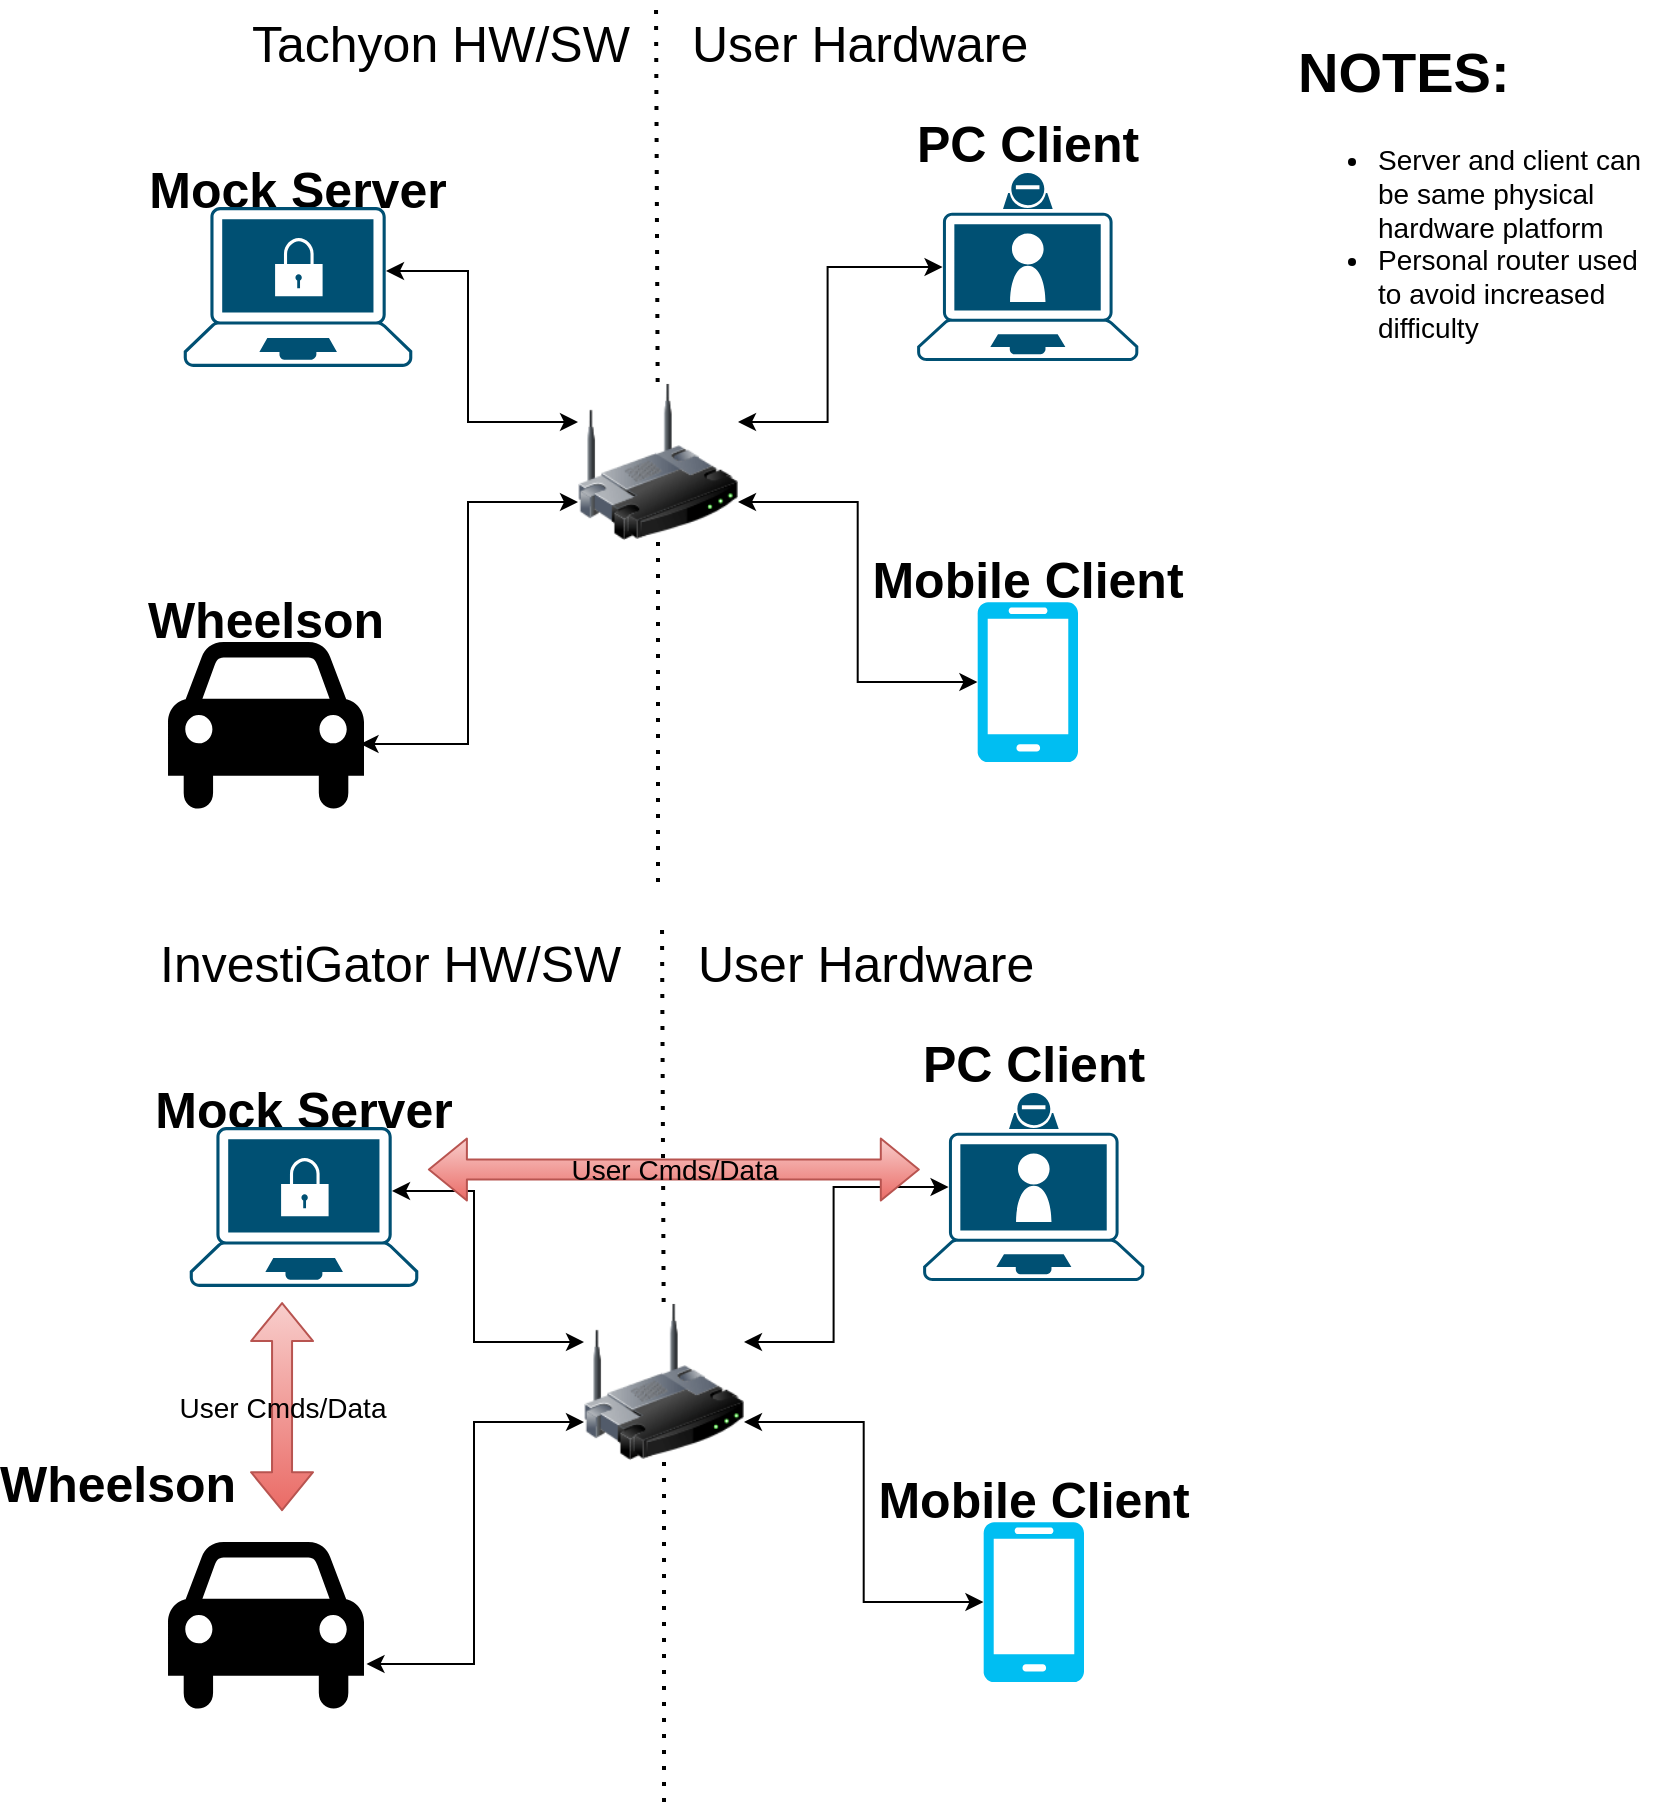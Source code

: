 <mxfile version="15.1.3" type="device"><diagram id="m2bGtiPubnucnCp2oAL6" name="Page-1"><mxGraphModel dx="905" dy="672" grid="0" gridSize="10" guides="1" tooltips="1" connect="1" arrows="1" fold="1" page="1" pageScale="1" pageWidth="850" pageHeight="1100" math="0" shadow="0"><root><mxCell id="0"/><mxCell id="1" parent="0"/><mxCell id="uIukkUVN-zmsd6w1EoRg-24" value="" style="image;html=1;image=img/lib/clip_art/networking/Wireless_Router_128x128.png;fontSize=25;align=center;" parent="1" vertex="1"><mxGeometry x="385" y="350" width="80" height="80" as="geometry"/></mxCell><mxCell id="uIukkUVN-zmsd6w1EoRg-3" value="Mock Server" style="text;html=1;strokeColor=none;fillColor=none;align=center;verticalAlign=middle;whiteSpace=wrap;rounded=0;fontSize=25;fontStyle=1" parent="1" vertex="1"><mxGeometry x="160" y="242.5" width="170" height="20" as="geometry"/></mxCell><mxCell id="uIukkUVN-zmsd6w1EoRg-26" style="edgeStyle=orthogonalEdgeStyle;rounded=0;orthogonalLoop=1;jettySize=auto;html=1;exitX=0.115;exitY=0.5;exitDx=0;exitDy=0;exitPerimeter=0;entryX=1;entryY=0.25;entryDx=0;entryDy=0;fontSize=25;startArrow=classic;startFill=1;" parent="1" source="uIukkUVN-zmsd6w1EoRg-9" target="uIukkUVN-zmsd6w1EoRg-24" edge="1"><mxGeometry relative="1" as="geometry"/></mxCell><mxCell id="uIukkUVN-zmsd6w1EoRg-9" value="" style="points=[[0.13,0.225,0],[0.5,0,0],[0.87,0.225,0],[0.885,0.5,0],[0.985,0.99,0],[0.5,1,0],[0.015,0.99,0],[0.115,0.5,0]];verticalLabelPosition=bottom;html=1;verticalAlign=top;aspect=fixed;align=center;pointerEvents=1;shape=mxgraph.cisco19.laptop_video_client;fillColor=#005073;strokeColor=none;fontSize=25;" parent="1" vertex="1"><mxGeometry x="554.56" y="245.5" width="110.59" height="94" as="geometry"/></mxCell><mxCell id="uIukkUVN-zmsd6w1EoRg-10" value="" style="points=[[0.13,0.02,0],[0.5,0,0],[0.87,0.02,0],[0.885,0.4,0],[0.985,0.985,0],[0.5,1,0],[0.015,0.985,0],[0.115,0.4,0]];verticalLabelPosition=bottom;html=1;verticalAlign=top;aspect=fixed;align=center;pointerEvents=1;shape=mxgraph.cisco19.secure_endpoints;fillColor=#005073;strokeColor=none;fontSize=25;" parent="1" vertex="1"><mxGeometry x="187.86" y="262.5" width="114.29" height="80" as="geometry"/></mxCell><mxCell id="uIukkUVN-zmsd6w1EoRg-27" style="edgeStyle=orthogonalEdgeStyle;rounded=0;orthogonalLoop=1;jettySize=auto;html=1;exitX=0;exitY=0.5;exitDx=0;exitDy=0;exitPerimeter=0;entryX=1;entryY=0.75;entryDx=0;entryDy=0;fontSize=25;startArrow=classic;startFill=1;" parent="1" source="uIukkUVN-zmsd6w1EoRg-16" target="uIukkUVN-zmsd6w1EoRg-24" edge="1"><mxGeometry relative="1" as="geometry"/></mxCell><mxCell id="uIukkUVN-zmsd6w1EoRg-16" value="" style="verticalLabelPosition=bottom;html=1;verticalAlign=top;align=center;strokeColor=none;fillColor=#00BEF2;shape=mxgraph.azure.mobile;pointerEvents=1;fontSize=25;direction=east;" parent="1" vertex="1"><mxGeometry x="584.71" y="460" width="50.29" height="80" as="geometry"/></mxCell><mxCell id="uIukkUVN-zmsd6w1EoRg-19" value="Mobile Client" style="text;html=1;strokeColor=none;fillColor=none;align=center;verticalAlign=middle;whiteSpace=wrap;rounded=0;fontSize=25;fontStyle=1" parent="1" vertex="1"><mxGeometry x="524.71" y="437.5" width="170" height="20" as="geometry"/></mxCell><mxCell id="uIukkUVN-zmsd6w1EoRg-20" value="PC Client" style="text;html=1;strokeColor=none;fillColor=none;align=center;verticalAlign=middle;whiteSpace=wrap;rounded=0;fontSize=25;fontStyle=1" parent="1" vertex="1"><mxGeometry x="524.86" y="220" width="170" height="20" as="geometry"/></mxCell><mxCell id="uIukkUVN-zmsd6w1EoRg-29" style="edgeStyle=orthogonalEdgeStyle;rounded=0;orthogonalLoop=1;jettySize=auto;html=1;entryX=0;entryY=0.75;entryDx=0;entryDy=0;fontSize=25;startArrow=classic;startFill=1;" parent="1" target="uIukkUVN-zmsd6w1EoRg-24" edge="1"><mxGeometry relative="1" as="geometry"><mxPoint x="276.25" y="531" as="sourcePoint"/><Array as="points"><mxPoint x="330" y="531"/><mxPoint x="330" y="410"/></Array></mxGeometry></mxCell><mxCell id="uIukkUVN-zmsd6w1EoRg-22" value="Wheelson" style="text;html=1;strokeColor=none;fillColor=none;align=center;verticalAlign=middle;whiteSpace=wrap;rounded=0;fontSize=25;fontStyle=1" parent="1" vertex="1"><mxGeometry x="144" y="457.5" width="170" height="20" as="geometry"/></mxCell><mxCell id="uIukkUVN-zmsd6w1EoRg-23" value="" style="endArrow=none;dashed=1;html=1;dashPattern=1 3;strokeWidth=2;fontSize=25;startArrow=none;" parent="1" source="uIukkUVN-zmsd6w1EoRg-24" edge="1"><mxGeometry width="50" height="50" relative="1" as="geometry"><mxPoint x="424" y="650" as="sourcePoint"/><mxPoint x="424" y="160" as="targetPoint"/></mxGeometry></mxCell><mxCell id="uIukkUVN-zmsd6w1EoRg-30" style="edgeStyle=orthogonalEdgeStyle;rounded=0;orthogonalLoop=1;jettySize=auto;html=1;exitX=0;exitY=0.25;exitDx=0;exitDy=0;entryX=0.885;entryY=0.4;entryDx=0;entryDy=0;entryPerimeter=0;fontSize=25;startArrow=classic;startFill=1;" parent="1" source="uIukkUVN-zmsd6w1EoRg-24" target="uIukkUVN-zmsd6w1EoRg-10" edge="1"><mxGeometry relative="1" as="geometry"><Array as="points"><mxPoint x="330" y="370"/><mxPoint x="330" y="295"/></Array></mxGeometry></mxCell><mxCell id="uIukkUVN-zmsd6w1EoRg-25" value="" style="endArrow=none;dashed=1;html=1;dashPattern=1 3;strokeWidth=2;fontSize=25;" parent="1" target="uIukkUVN-zmsd6w1EoRg-24" edge="1"><mxGeometry width="50" height="50" relative="1" as="geometry"><mxPoint x="425" y="600" as="sourcePoint"/><mxPoint x="424" y="160" as="targetPoint"/></mxGeometry></mxCell><mxCell id="uIukkUVN-zmsd6w1EoRg-31" value="User Hardware" style="text;html=1;strokeColor=none;fillColor=none;align=left;verticalAlign=middle;whiteSpace=wrap;rounded=0;fontSize=25;" parent="1" vertex="1"><mxGeometry x="440" y="170" width="190" height="20" as="geometry"/></mxCell><mxCell id="uIukkUVN-zmsd6w1EoRg-33" value="Tachyon HW/SW" style="text;html=1;strokeColor=none;fillColor=none;align=left;verticalAlign=middle;whiteSpace=wrap;rounded=0;fontSize=25;" parent="1" vertex="1"><mxGeometry x="220" y="170" width="195" height="20" as="geometry"/></mxCell><mxCell id="uIukkUVN-zmsd6w1EoRg-34" value="" style="image;html=1;image=img/lib/clip_art/networking/Wireless_Router_128x128.png;fontSize=25;align=center;" parent="1" vertex="1"><mxGeometry x="388" y="810" width="80" height="80" as="geometry"/></mxCell><mxCell id="uIukkUVN-zmsd6w1EoRg-35" value="Mock Server" style="text;html=1;strokeColor=none;fillColor=none;align=center;verticalAlign=middle;whiteSpace=wrap;rounded=0;fontSize=25;fontStyle=1" parent="1" vertex="1"><mxGeometry x="163" y="702.5" width="170" height="20" as="geometry"/></mxCell><mxCell id="uIukkUVN-zmsd6w1EoRg-36" style="edgeStyle=orthogonalEdgeStyle;rounded=0;orthogonalLoop=1;jettySize=auto;html=1;exitX=0.115;exitY=0.5;exitDx=0;exitDy=0;exitPerimeter=0;entryX=1;entryY=0.25;entryDx=0;entryDy=0;fontSize=25;startArrow=classic;startFill=1;" parent="1" source="uIukkUVN-zmsd6w1EoRg-37" target="uIukkUVN-zmsd6w1EoRg-34" edge="1"><mxGeometry relative="1" as="geometry"/></mxCell><mxCell id="uIukkUVN-zmsd6w1EoRg-37" value="" style="points=[[0.13,0.225,0],[0.5,0,0],[0.87,0.225,0],[0.885,0.5,0],[0.985,0.99,0],[0.5,1,0],[0.015,0.99,0],[0.115,0.5,0]];verticalLabelPosition=bottom;html=1;verticalAlign=top;aspect=fixed;align=center;pointerEvents=1;shape=mxgraph.cisco19.laptop_video_client;fillColor=#005073;strokeColor=none;fontSize=25;" parent="1" vertex="1"><mxGeometry x="557.56" y="705.5" width="110.59" height="94" as="geometry"/></mxCell><mxCell id="uIukkUVN-zmsd6w1EoRg-38" value="" style="points=[[0.13,0.02,0],[0.5,0,0],[0.87,0.02,0],[0.885,0.4,0],[0.985,0.985,0],[0.5,1,0],[0.015,0.985,0],[0.115,0.4,0]];verticalLabelPosition=bottom;html=1;verticalAlign=top;aspect=fixed;align=center;pointerEvents=1;shape=mxgraph.cisco19.secure_endpoints;fillColor=#005073;strokeColor=none;fontSize=25;" parent="1" vertex="1"><mxGeometry x="190.86" y="722.5" width="114.29" height="80" as="geometry"/></mxCell><mxCell id="uIukkUVN-zmsd6w1EoRg-39" style="edgeStyle=orthogonalEdgeStyle;rounded=0;orthogonalLoop=1;jettySize=auto;html=1;exitX=0;exitY=0.5;exitDx=0;exitDy=0;exitPerimeter=0;entryX=1;entryY=0.75;entryDx=0;entryDy=0;fontSize=25;startArrow=classic;startFill=1;" parent="1" source="uIukkUVN-zmsd6w1EoRg-40" target="uIukkUVN-zmsd6w1EoRg-34" edge="1"><mxGeometry relative="1" as="geometry"/></mxCell><mxCell id="uIukkUVN-zmsd6w1EoRg-40" value="" style="verticalLabelPosition=bottom;html=1;verticalAlign=top;align=center;strokeColor=none;fillColor=#00BEF2;shape=mxgraph.azure.mobile;pointerEvents=1;fontSize=25;direction=east;" parent="1" vertex="1"><mxGeometry x="587.71" y="920" width="50.29" height="80" as="geometry"/></mxCell><mxCell id="uIukkUVN-zmsd6w1EoRg-41" value="Mobile Client" style="text;html=1;strokeColor=none;fillColor=none;align=center;verticalAlign=middle;whiteSpace=wrap;rounded=0;fontSize=25;fontStyle=1" parent="1" vertex="1"><mxGeometry x="527.71" y="897.5" width="170" height="20" as="geometry"/></mxCell><mxCell id="uIukkUVN-zmsd6w1EoRg-42" value="PC Client" style="text;html=1;strokeColor=none;fillColor=none;align=center;verticalAlign=middle;whiteSpace=wrap;rounded=0;fontSize=25;fontStyle=1" parent="1" vertex="1"><mxGeometry x="527.86" y="680" width="170" height="20" as="geometry"/></mxCell><mxCell id="uIukkUVN-zmsd6w1EoRg-43" style="edgeStyle=orthogonalEdgeStyle;rounded=0;orthogonalLoop=1;jettySize=auto;html=1;entryX=0;entryY=0.75;entryDx=0;entryDy=0;fontSize=25;startArrow=classic;startFill=1;" parent="1" target="uIukkUVN-zmsd6w1EoRg-34" edge="1"><mxGeometry relative="1" as="geometry"><Array as="points"><mxPoint x="333" y="991"/><mxPoint x="333" y="870"/></Array><mxPoint x="279.25" y="991" as="sourcePoint"/></mxGeometry></mxCell><mxCell id="uIukkUVN-zmsd6w1EoRg-45" value="Wheelson" style="text;html=1;strokeColor=none;fillColor=none;align=center;verticalAlign=middle;whiteSpace=wrap;rounded=0;fontSize=25;fontStyle=1" parent="1" vertex="1"><mxGeometry x="100" y="890" width="110" height="20" as="geometry"/></mxCell><mxCell id="uIukkUVN-zmsd6w1EoRg-46" value="" style="endArrow=none;dashed=1;html=1;dashPattern=1 3;strokeWidth=2;fontSize=25;startArrow=none;" parent="1" source="uIukkUVN-zmsd6w1EoRg-34" edge="1"><mxGeometry width="50" height="50" relative="1" as="geometry"><mxPoint x="427" y="1110" as="sourcePoint"/><mxPoint x="427" y="620" as="targetPoint"/></mxGeometry></mxCell><mxCell id="uIukkUVN-zmsd6w1EoRg-47" style="edgeStyle=orthogonalEdgeStyle;rounded=0;orthogonalLoop=1;jettySize=auto;html=1;exitX=0;exitY=0.25;exitDx=0;exitDy=0;entryX=0.885;entryY=0.4;entryDx=0;entryDy=0;entryPerimeter=0;fontSize=25;startArrow=classic;startFill=1;" parent="1" source="uIukkUVN-zmsd6w1EoRg-34" target="uIukkUVN-zmsd6w1EoRg-38" edge="1"><mxGeometry relative="1" as="geometry"><Array as="points"><mxPoint x="333" y="830"/><mxPoint x="333" y="755"/></Array></mxGeometry></mxCell><mxCell id="uIukkUVN-zmsd6w1EoRg-48" value="" style="endArrow=none;dashed=1;html=1;dashPattern=1 3;strokeWidth=2;fontSize=25;" parent="1" target="uIukkUVN-zmsd6w1EoRg-34" edge="1"><mxGeometry width="50" height="50" relative="1" as="geometry"><mxPoint x="428" y="1060" as="sourcePoint"/><mxPoint x="427" y="620" as="targetPoint"/></mxGeometry></mxCell><mxCell id="uIukkUVN-zmsd6w1EoRg-49" value="User Hardware" style="text;html=1;strokeColor=none;fillColor=none;align=left;verticalAlign=middle;whiteSpace=wrap;rounded=0;fontSize=25;" parent="1" vertex="1"><mxGeometry x="443" y="630" width="190" height="20" as="geometry"/></mxCell><mxCell id="uIukkUVN-zmsd6w1EoRg-50" value="InvestiGator HW/SW" style="text;html=1;strokeColor=none;fillColor=none;align=left;verticalAlign=middle;whiteSpace=wrap;rounded=0;fontSize=25;" parent="1" vertex="1"><mxGeometry x="174" y="630" width="251" height="20" as="geometry"/></mxCell><mxCell id="uIukkUVN-zmsd6w1EoRg-57" value="&lt;font style=&quot;font-size: 14px&quot;&gt;User Cmds/Data&lt;/font&gt;" style="shape=flexArrow;endArrow=classic;startArrow=classic;html=1;fontSize=14;entryX=-0.015;entryY=0.407;entryDx=0;entryDy=0;entryPerimeter=0;exitX=1.042;exitY=0.266;exitDx=0;exitDy=0;exitPerimeter=0;fillColor=#f8cecc;strokeColor=#b85450;gradientColor=#ea6b66;labelBackgroundColor=none;" parent="1" source="uIukkUVN-zmsd6w1EoRg-38" target="uIukkUVN-zmsd6w1EoRg-37" edge="1"><mxGeometry width="100" height="100" relative="1" as="geometry"><mxPoint x="375" y="762.5" as="sourcePoint"/><mxPoint x="475" y="662.5" as="targetPoint"/></mxGeometry></mxCell><mxCell id="uIukkUVN-zmsd6w1EoRg-58" value="&lt;font style=&quot;font-size: 14px&quot;&gt;User Cmds/Data&lt;/font&gt;" style="shape=flexArrow;endArrow=classic;startArrow=classic;html=1;fontSize=14;entryX=0.588;entryY=-0.029;entryDx=0;entryDy=0;entryPerimeter=0;exitX=0.404;exitY=1.094;exitDx=0;exitDy=0;exitPerimeter=0;fillColor=#f8cecc;strokeColor=#b85450;gradientColor=#ea6b66;labelBackgroundColor=none;" parent="1" source="uIukkUVN-zmsd6w1EoRg-38" edge="1"><mxGeometry width="100" height="100" relative="1" as="geometry"><mxPoint x="10.0" y="830.02" as="sourcePoint"/><mxPoint x="237.02" y="914.593" as="targetPoint"/></mxGeometry></mxCell><mxCell id="uIukkUVN-zmsd6w1EoRg-59" value="&lt;h1&gt;NOTES:&lt;/h1&gt;&lt;p&gt;&lt;ul&gt;&lt;li&gt;Server and client can be same physical hardware platform&amp;nbsp;&lt;/li&gt;&lt;li&gt;Personal router used to avoid increased difficulty&lt;/li&gt;&lt;/ul&gt;&lt;/p&gt;" style="text;html=1;strokeColor=none;fillColor=none;spacing=5;spacingTop=-20;whiteSpace=wrap;overflow=hidden;rounded=0;fontSize=14;align=left;" parent="1" vertex="1"><mxGeometry x="740" y="170" width="190" height="210" as="geometry"/></mxCell><mxCell id="uIukkUVN-zmsd6w1EoRg-60" value="" style="shape=mxgraph.signs.transportation.car_4;html=1;pointerEvents=1;fillColor=#000000;strokeColor=none;verticalLabelPosition=bottom;verticalAlign=top;align=center;fontSize=14;" parent="1" vertex="1"><mxGeometry x="180" y="480" width="98" height="86" as="geometry"/></mxCell><mxCell id="uIukkUVN-zmsd6w1EoRg-61" value="" style="shape=mxgraph.signs.transportation.car_4;html=1;pointerEvents=1;fillColor=#000000;strokeColor=none;verticalLabelPosition=bottom;verticalAlign=top;align=center;fontSize=14;" parent="1" vertex="1"><mxGeometry x="180" y="930" width="98" height="86" as="geometry"/></mxCell></root></mxGraphModel></diagram></mxfile>